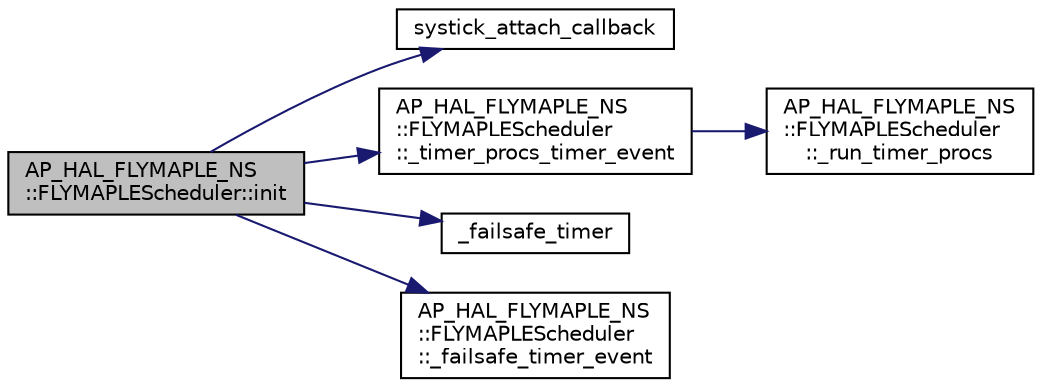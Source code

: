 digraph "AP_HAL_FLYMAPLE_NS::FLYMAPLEScheduler::init"
{
 // INTERACTIVE_SVG=YES
  edge [fontname="Helvetica",fontsize="10",labelfontname="Helvetica",labelfontsize="10"];
  node [fontname="Helvetica",fontsize="10",shape=record];
  rankdir="LR";
  Node1 [label="AP_HAL_FLYMAPLE_NS\l::FLYMAPLEScheduler::init",height=0.2,width=0.4,color="black", fillcolor="grey75", style="filled" fontcolor="black"];
  Node1 -> Node2 [color="midnightblue",fontsize="10",style="solid",fontname="Helvetica"];
  Node2 [label="systick_attach_callback",height=0.2,width=0.4,color="black", fillcolor="white", style="filled",URL="$AP__HAL__FLYMAPLE_2Scheduler_8cpp.html#a429ad91ff8547013cbaa8bf8560a2fe1"];
  Node1 -> Node3 [color="midnightblue",fontsize="10",style="solid",fontname="Helvetica"];
  Node3 [label="AP_HAL_FLYMAPLE_NS\l::FLYMAPLEScheduler\l::_timer_procs_timer_event",height=0.2,width=0.4,color="black", fillcolor="white", style="filled",URL="$classAP__HAL__FLYMAPLE__NS_1_1FLYMAPLEScheduler.html#a535c5094deb914e5ad04e1d8b3ec6555"];
  Node3 -> Node4 [color="midnightblue",fontsize="10",style="solid",fontname="Helvetica"];
  Node4 [label="AP_HAL_FLYMAPLE_NS\l::FLYMAPLEScheduler\l::_run_timer_procs",height=0.2,width=0.4,color="black", fillcolor="white", style="filled",URL="$classAP__HAL__FLYMAPLE__NS_1_1FLYMAPLEScheduler.html#a534473091ad332d80b2776f780708473"];
  Node1 -> Node5 [color="midnightblue",fontsize="10",style="solid",fontname="Helvetica"];
  Node5 [label="_failsafe_timer",height=0.2,width=0.4,color="black", fillcolor="white", style="filled",URL="$AP__HAL__FLYMAPLE_2Scheduler_8cpp.html#a04ad5be673d3a84fa06688b8ce8b2a34"];
  Node1 -> Node6 [color="midnightblue",fontsize="10",style="solid",fontname="Helvetica"];
  Node6 [label="AP_HAL_FLYMAPLE_NS\l::FLYMAPLEScheduler\l::_failsafe_timer_event",height=0.2,width=0.4,color="black", fillcolor="white", style="filled",URL="$classAP__HAL__FLYMAPLE__NS_1_1FLYMAPLEScheduler.html#a79548382e3b64266c4b21443eab40498"];
}
